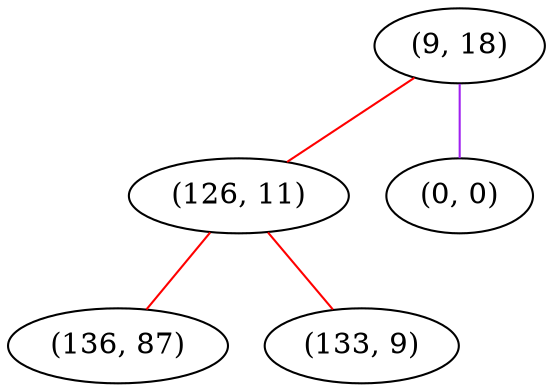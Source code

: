 graph "" {
"(9, 18)";
"(126, 11)";
"(0, 0)";
"(136, 87)";
"(133, 9)";
"(9, 18)" -- "(126, 11)"  [color=red, key=0, weight=1];
"(9, 18)" -- "(0, 0)"  [color=purple, key=0, weight=4];
"(126, 11)" -- "(133, 9)"  [color=red, key=0, weight=1];
"(126, 11)" -- "(136, 87)"  [color=red, key=0, weight=1];
}
